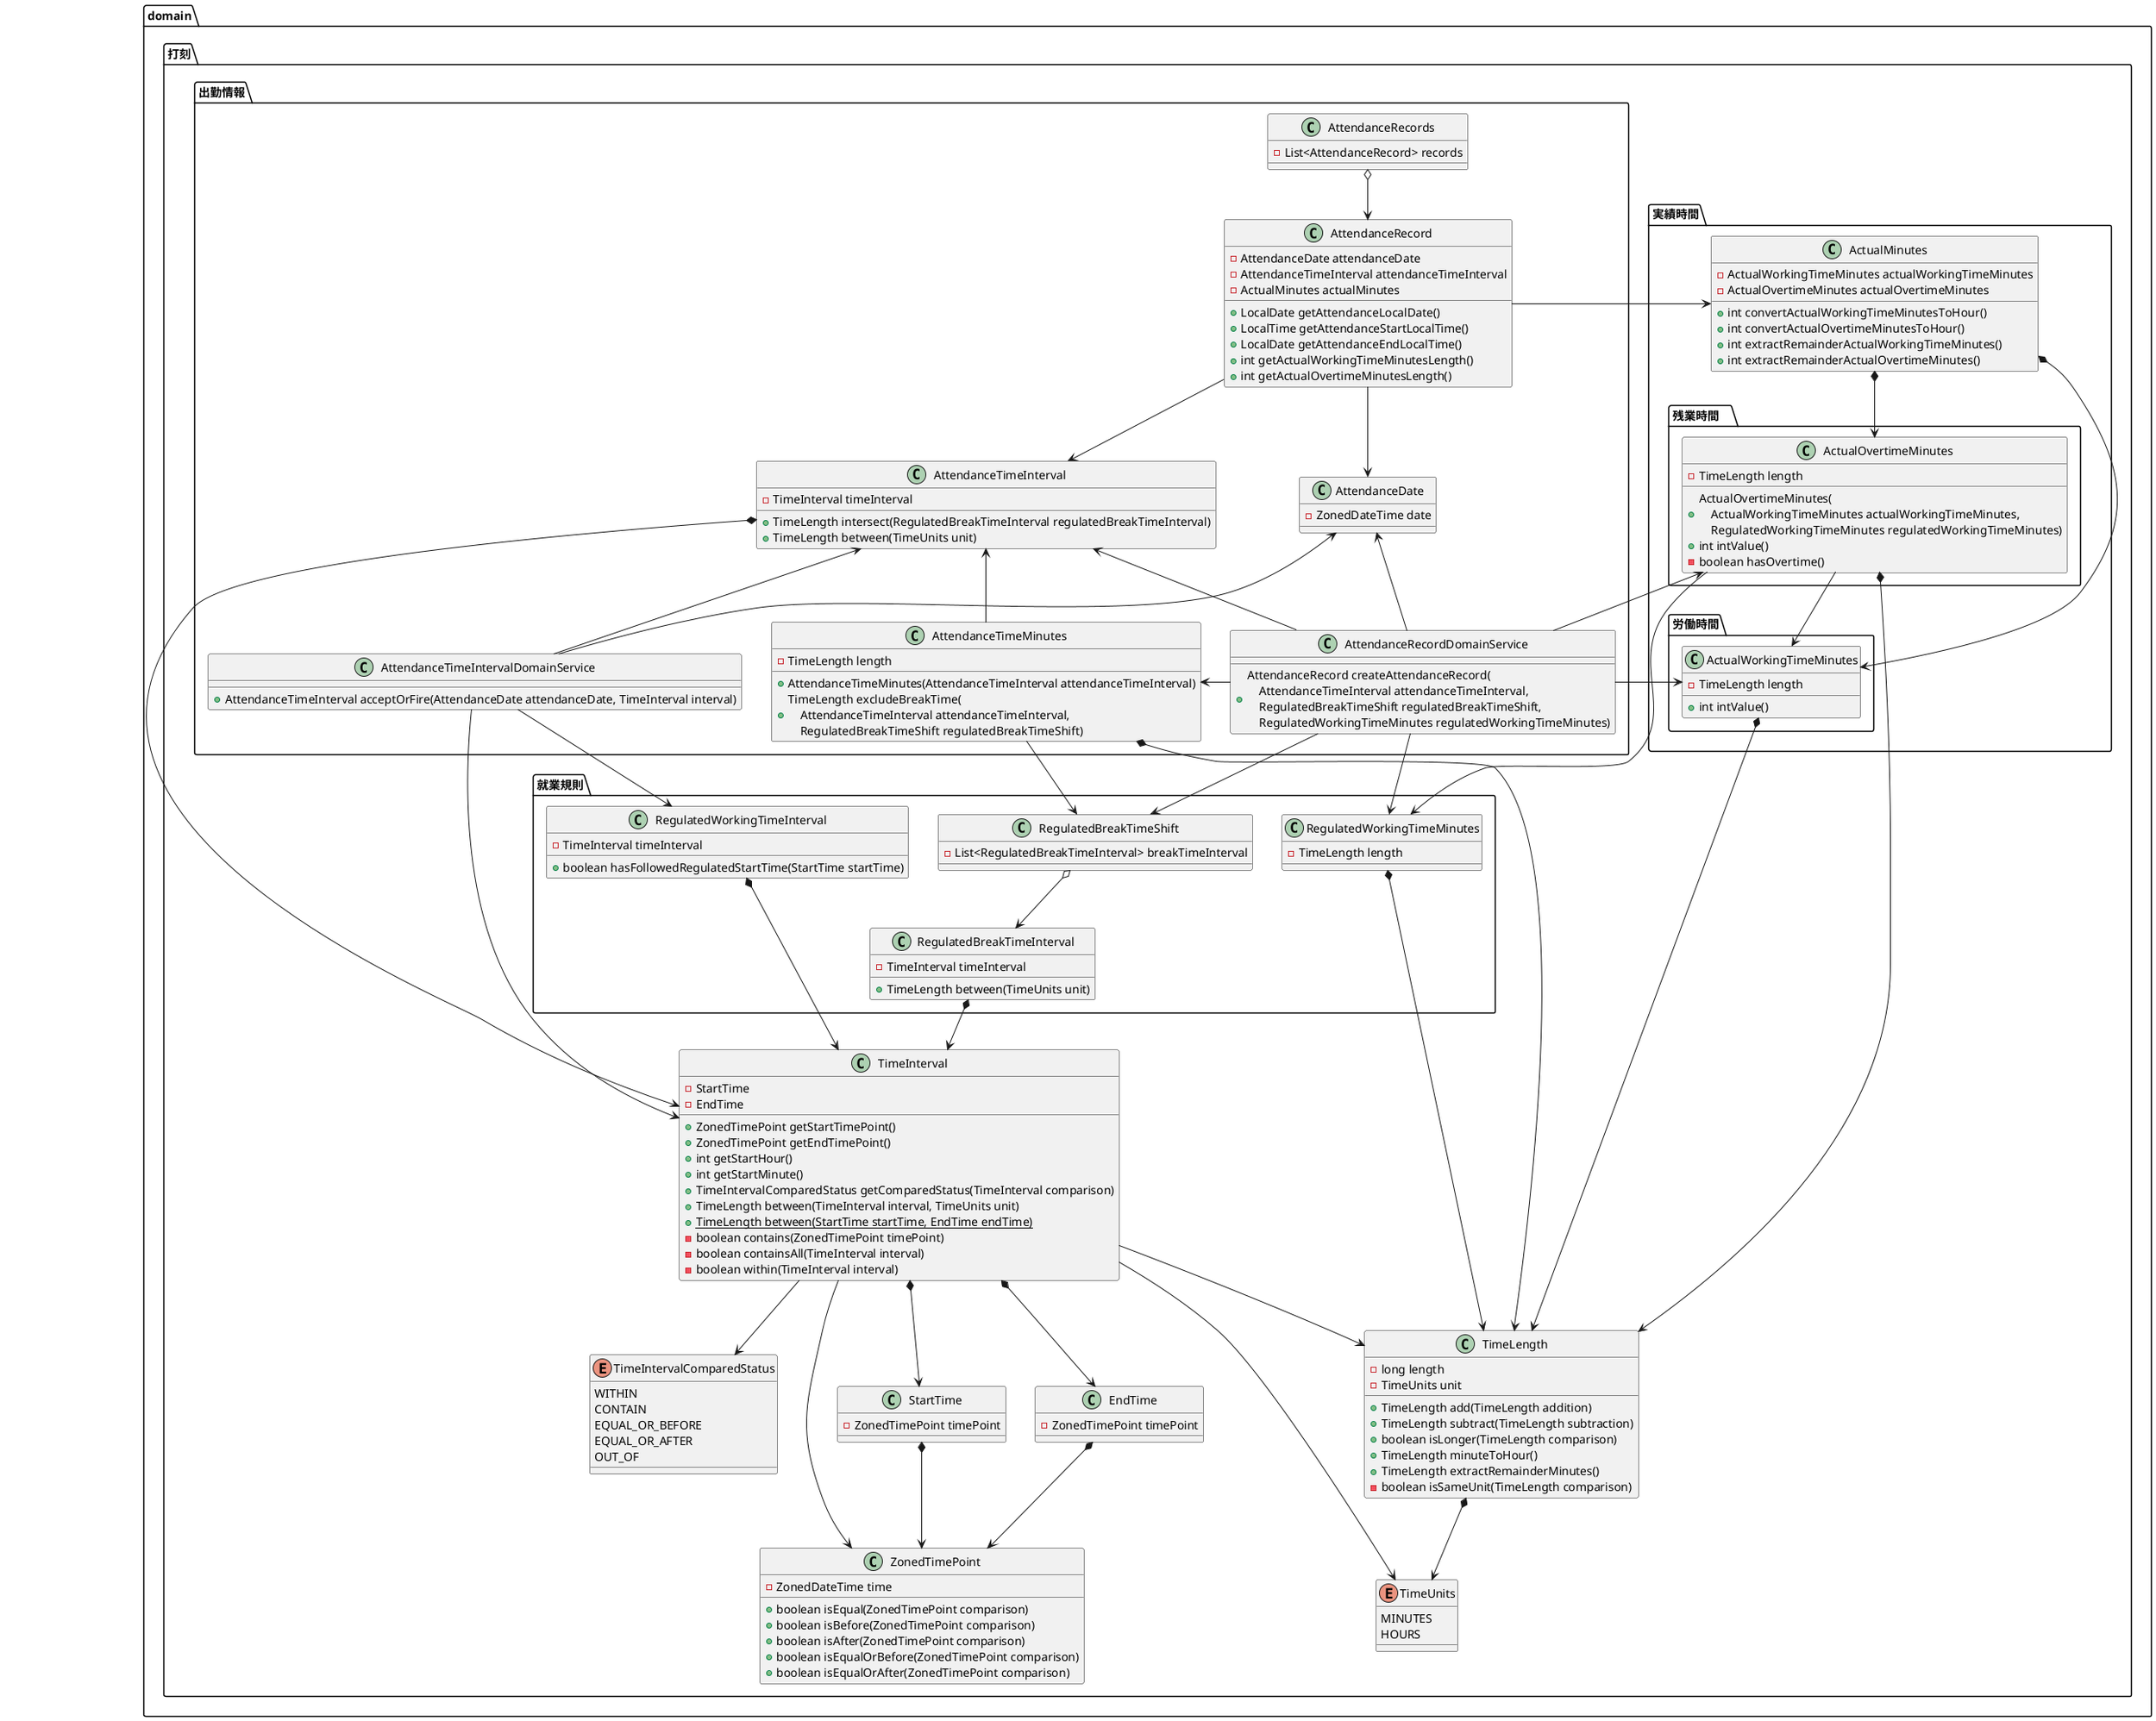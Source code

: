 @startuml

package domain {
    package 打刻 {

        package 出勤情報 {
            class AttendanceDate {
                - ZonedDateTime date
            }
            class AttendanceTimeInterval {
                - TimeInterval timeInterval
                + TimeLength intersect(RegulatedBreakTimeInterval regulatedBreakTimeInterval)
                + TimeLength between(TimeUnits unit)
            } 
            class AttendanceTimeMinutes {
                - TimeLength length
                + AttendanceTimeMinutes(AttendanceTimeInterval attendanceTimeInterval)
                + TimeLength excludeBreakTime(\n    AttendanceTimeInterval attendanceTimeInterval, \n    RegulatedBreakTimeShift regulatedBreakTimeShift)
            }
            class AttendanceTimeIntervalDomainService {
                + AttendanceTimeInterval acceptOrFire(AttendanceDate attendanceDate, TimeInterval interval)
            }       
            class AttendanceRecord {
                - AttendanceDate attendanceDate
                - AttendanceTimeInterval attendanceTimeInterval
                - ActualMinutes actualMinutes
                + LocalDate getAttendanceLocalDate()
                + LocalTime getAttendanceStartLocalTime()
                + LocalDate getAttendanceEndLocalTime()
                + int getActualWorkingTimeMinutesLength()
                + int getActualOvertimeMinutesLength()
            }

            class AttendanceRecords {
                - List<AttendanceRecord> records
            }
            class AttendanceRecordDomainService {
                + AttendanceRecord createAttendanceRecord(\n    AttendanceTimeInterval attendanceTimeInterval, \n    RegulatedBreakTimeShift regulatedBreakTimeShift, \n    RegulatedWorkingTimeMinutes regulatedWorkingTimeMinutes)
            }
        }

        package 実績時間 {
            package 残業時間　{
                class ActualOvertimeMinutes {
                    - TimeLength length
                    + ActualOvertimeMinutes(\n    ActualWorkingTimeMinutes actualWorkingTimeMinutes, \n    RegulatedWorkingTimeMinutes regulatedWorkingTimeMinutes)
                    + int intValue()
                    - boolean hasOvertime()

                }
            }
            package 労働時間 {
                class ActualWorkingTimeMinutes {
                    - TimeLength length
                    + int intValue()
                }
            }
            class ActualMinutes {
                - ActualWorkingTimeMinutes actualWorkingTimeMinutes
                - ActualOvertimeMinutes actualOvertimeMinutes
                + int convertActualWorkingTimeMinutesToHour()
                + int convertActualOvertimeMinutesToHour()
                + int extractRemainderActualWorkingTimeMinutes()
                + int extractRemainderActualOvertimeMinutes()
            }
        }

        package 就業規則 {
            class RegulatedWorkingTimeMinutes {
                - TimeLength length
            }
            class RegulatedWorkingTimeInterval {
                - TimeInterval timeInterval
                + boolean hasFollowedRegulatedStartTime(StartTime startTime)
            }
            class RegulatedBreakTimeInterval {
                - TimeInterval timeInterval
                + TimeLength between(TimeUnits unit)
            }
            class RegulatedBreakTimeShift {
                - List<RegulatedBreakTimeInterval> breakTimeInterval
            }
        }
        class ZonedTimePoint {
            - ZonedDateTime time
            + boolean isEqual(ZonedTimePoint comparison) 
            + boolean isBefore(ZonedTimePoint comparison) 
            + boolean isAfter(ZonedTimePoint comparison) 
            + boolean isEqualOrBefore(ZonedTimePoint comparison) 
            + boolean isEqualOrAfter(ZonedTimePoint comparison) 
        }
        class StartTime {
            - ZonedTimePoint timePoint
        }
        class EndTime {
            - ZonedTimePoint timePoint
        }

        class TimeLength {
            - long length
            - TimeUnits unit
            + TimeLength add(TimeLength addition)
            + TimeLength subtract(TimeLength subtraction)
            + boolean isLonger(TimeLength comparison)
            + TimeLength minuteToHour()
            + TimeLength extractRemainderMinutes()
            - boolean isSameUnit(TimeLength comparison)
        }

        class TimeInterval {
            - StartTime
            - EndTime
            + ZonedTimePoint getStartTimePoint()
            + ZonedTimePoint getEndTimePoint()
            + int getStartHour()
            + int getStartMinute()
            +  TimeIntervalComparedStatus getComparedStatus(TimeInterval comparison)
            + TimeLength between(TimeInterval interval, TimeUnits unit)
            + {static} TimeLength between(StartTime startTime, EndTime endTime)
            - boolean contains(ZonedTimePoint timePoint)
            - boolean containsAll(TimeInterval interval)
            - boolean within(TimeInterval interval)
        }
        
        enum TimeUnits {
            MINUTES
            HOURS
        }
        enum TimeIntervalComparedStatus {
            WITHIN
            CONTAIN
            EQUAL_OR_BEFORE
            EQUAL_OR_AFTER
            OUT_OF
        }

        AttendanceRecords o--> AttendanceRecord
        AttendanceRecord --> AttendanceDate
        AttendanceRecord --> AttendanceTimeInterval
        AttendanceRecord --> ActualMinutes

        ActualMinutes *--> ActualOvertimeMinutes
        ActualMinutes *--> ActualWorkingTimeMinutes

        ActualOvertimeMinutes *--> TimeLength
        ActualOvertimeMinutes -down-> ActualWorkingTimeMinutes
        ActualOvertimeMinutes --> RegulatedWorkingTimeMinutes

        ActualWorkingTimeMinutes *--> TimeLength
        AttendanceRecordDomainService -up-> ActualOvertimeMinutes
        AttendanceRecordDomainService -up-> ActualWorkingTimeMinutes
        AttendanceRecordDomainService -left-> AttendanceDate
        AttendanceRecordDomainService -left-> AttendanceTimeInterval
        AttendanceRecordDomainService -left-> AttendanceTimeMinutes
        AttendanceRecordDomainService --> RegulatedBreakTimeShift
        AttendanceRecordDomainService --> RegulatedWorkingTimeMinutes

        AttendanceTimeMinutes *--> TimeLength
        AttendanceTimeMinutes -up-> AttendanceTimeInterval
        AttendanceTimeMinutes --> RegulatedBreakTimeShift
        AttendanceTimeInterval *--> TimeInterval
        AttendanceTimeIntervalDomainService -up-> AttendanceDate
        AttendanceTimeIntervalDomainService -up-> AttendanceTimeInterval
        AttendanceTimeIntervalDomainService --> RegulatedWorkingTimeInterval
        AttendanceTimeIntervalDomainService --> TimeInterval

        RegulatedWorkingTimeInterval *--> TimeInterval
        RegulatedBreakTimeInterval *--> TimeInterval
        RegulatedBreakTimeShift o--> RegulatedBreakTimeInterval
        RegulatedWorkingTimeMinutes *--> TimeLength

        TimeInterval *--> StartTime
        TimeInterval *--> EndTime

        StartTime *--> ZonedTimePoint
        EndTime *--> ZonedTimePoint

        TimeLength *--> TimeUnits

        TimeInterval --> ZonedTimePoint
        TimeInterval --> TimeIntervalComparedStatus
        TimeInterval --> TimeLength
        TimeInterval --> TimeUnits
    }

    ' package 月次集計 {
    '     class AttendanceMonthlySummary {
    '         - TimeLength totalWorkingTimeMinutesLength
    '         - TimeLength totalOvertimeMinutesLength
    '         + public AttendanceMonthlySummary(Optional<Integer> totalWorkingTimeMinutes, Optional<Integer> totalOvertimeMinutes)
    '         + int convertActualWorkingTimeMinutesToHour()
    '         + int convertActualOvertimeMinutesToHour()
    '         + int extractRemainderActualWorkingTimeMinutes()
    '         + int extractRemainderActualOvertimeMinutes()
    '     }
    '     class AggregationMonth {
    '         - YearMonth yearMonth
    '         + boolean equalsYearMonth(LocalDate date)
    '         - boolean equalsYear(LocalDate date)
    '         - boolean equalsMonth(LocalDate date)
    '     }
    ' }
}

' package controller {
'     class AttendanceController {
'         - AttendanceRecordingService attendanceRecordService
'         - AttendanceAggregationService attendanceAggregationService
'         - AttendanceTimeIntervalDomainService attendanceTimeIntervalDomainService
'         - AttendanceOutputFormatter attendanceOutputFormatter
'         - AttendanceMonthlySummaryOutputFormatter attendanceMonthlySummaryOutputFormatter
'         + void record(String ymd, String startTime, String endTime)
'         + void aggregateMonthly(String yearMonth)
'     }
'     AttendanceController *--> AttendanceRecordingService
'     AttendanceController *--> AttendanceAggregationService
'     AttendanceController *--> AttendanceTimeIntervalDomainService
'     AttendanceController *--> AttendanceOutputFormatter
'     AttendanceController *--> AttendanceMonthlySummaryOutputFormatter
' }

' package service {
'     class AttendanceRecordingService {
'         - AttendanceRepository attendanceRepository
'         - RegulationRepository regulationRepository
'         - AttendanceRecordDomainService attendanceRecordDomainService
'         + AttendanceRecord register(AttendanceDate attendanceDate, AttendanceTimeInterval attendanceTimeInterval)
'     }
'     class AttendanceAggregationService {
'         - AttendanceRepository attendanceRepository
'         + AttendanceMonthlySummary aggregateMonthly(AggregationMonth aggregationMonth)
'     }
'     interface AttendanceRepository {
'         + void register(AttendanceRecord attendanceRecord)
'         + AttendanceMonthlySummary fetchMonthly(AggregationMonth aggregationMonth)
'     }
'     interface RegulationRepository {
'         + fetchBreakTimeIntervalShift(AttendanceDate attendanceDate)
'         + RegulatedWorkingTimeMinutes fetchRegulatedWorkingTimeMinutes(AttendanceDate attendanceDate)
'     }
'     AttendanceRecordingService   *--> AttendanceRepository
'     AttendanceRecordingService   *--> RegulationRepository
'     AttendanceRecordingService   *--> AttendanceRecordDomainService
'     AttendanceAggregationService *--> AttendanceRepository
' }

' package datasource {
'     class AttendanceRepositoryCsv {
'         + void register(AttendanceRecord attendanceRecord)
'         + AttendanceRecords fetchMonthly(AggregationMonth aggregationMonth)
'     }
'     class RegulationRepositoryCsv {
'         + BreakTimeIntervalShift fetchBreakTimeList(AttendanceDate attendanceDate)
'         + RegulatedWorkingTimeMinutes fetchRegulatedWorkingTimeMinutes(AttendanceDate attendanceDate)
'     }
'     class AttendanceCsvDao {
'         - CsvDao<AttendanceRecordEntity> csvDao 
'         - AppCsvProperties appCsvProperties 
'         + void register(AttendanceRecordEntities records)
'         + AttendaceRecordEntities fetchMonthly(AggregationMonth aggregationMonth)
'     }
'     class RegulatedBreakTimeCsvDao {
'         - CsvDao<RegulatedBreakTimeEntity> csvDao 
'         - AppCsvProperties appCsvProperties 
'         + RegulatedBreakTimeEntities fetchAll()
'     }
'     class RegulatedWorkingTimeMinutesCsvDao {
'         - CsvDao<RegulatedWorkingTimeMinutesEntity> csvDao
'         - AppCsvProperties appCsvProperties 
'         + RegulatedWorkingTimeMinutesEntity fetch()
'     }
'     class CsvDao<T> {
'         + void writeAll(Writer writer, List<T> beans)
'         + List<T> read(Reader reader, Class<? extends T> type)
'     }
'     class AttendanceRecordEntities {
'         - List<AttendanceRecordEntity> records  
'         + void add(AttendanceRecord record)         
'     }
'     class AttendanceRecordEntity {
'         - LocalDate ymd
'         - LocalTime startDate
'         - LocalTime endDate
'         - int workingTimeMinutes
'         - int overtimeMinutes
'         - ZonedDateTime updatedAt
'         + AttendanceRecord toDomain()
'     }
'     class RegulatedBreakTimeEntities {
'         - List<RegulatedBreakTimeEntity> records    
'     }
'     class RegulatedBreakTimeEntity {
'         - LocalDate validStartDate
'         - LocalDate validEndDate
'         - LocalTime breakTimeStart
'         - LocalTime breakTimeEnd
'     }
'     class RegulatedWorkingTimeMinutesEntity {
'         - LocalDate validStartDate
'         - LocalDate validEndDate
'         - int regulatedWorkingTimeMinutes
'     }
'     AttendanceRepositoryCsv .up.|> AttendanceRepository
'     AttendanceRepositoryCsv --> AttendanceCsvDao
'     AttendanceRecordEntities o--> AttendanceRecordEntity
'     AttendanceCsvDao --> AttendanceRecordEntities
'     AttendanceCsvDao --> AttendanceRecordEntity
'     AttendanceCsvDao *--> CsvDao

'     RegulationRepositoryCsv .up.|> RegulationRepository
'     RegulationRepositoryCsv --> RegulatedBreakTimeCsvDao
'     RegulationRepositoryCsv --> RegulatedWorkingTimeMinutesCsvDao

'     RegulatedBreakTimeCsvDao --> RegulatedBreakTimeEntities
'     RegulatedBreakTimeCsvDao --> RegulatedBreakTimeEntity
'     RegulatedBreakTimeCsvDao *--> CsvDao
'     RegulatedBreakTimeEntities o--> RegulatedBreakTimeEntity

'     RegulatedWorkingTimeMinutesCsvDao --> RegulatedWorkingTimeMinutesEntity
'     RegulatedWorkingTimeMinutesCsvDao *--> CsvDao
' }

@enduml